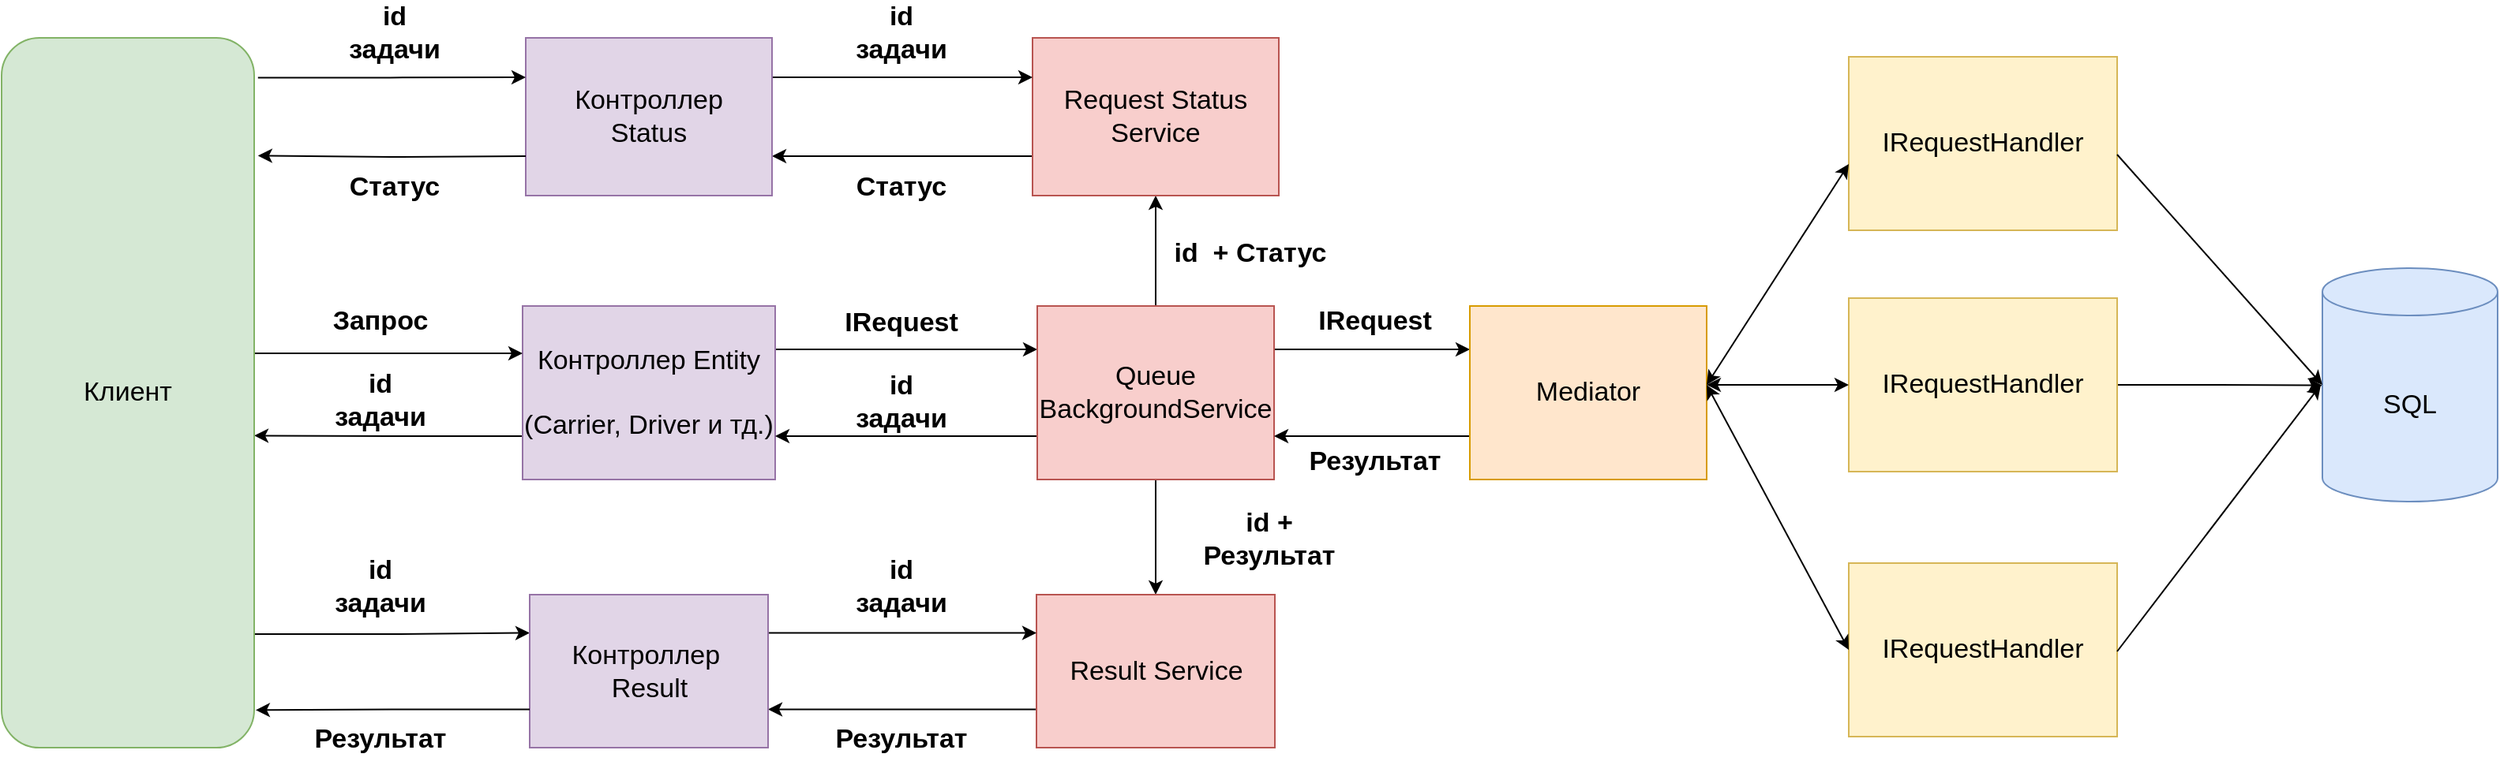 <mxfile version="26.0.6">
  <diagram name="Страница — 1" id="9NiimSxPzum7eCI0e3P5">
    <mxGraphModel dx="2049" dy="1066" grid="1" gridSize="10" guides="1" tooltips="1" connect="1" arrows="1" fold="1" page="1" pageScale="1" pageWidth="2339" pageHeight="3300" math="0" shadow="0">
      <root>
        <mxCell id="0" />
        <mxCell id="1" parent="0" />
        <mxCell id="WUC8Y3ZfEU8SXZrQRKzo-22" style="edgeStyle=orthogonalEdgeStyle;rounded=0;orthogonalLoop=1;jettySize=auto;html=1;exitX=1;exitY=0.25;exitDx=0;exitDy=0;entryX=0;entryY=0.25;entryDx=0;entryDy=0;fontSize=17;" edge="1" parent="1" source="WUC8Y3ZfEU8SXZrQRKzo-1" target="WUC8Y3ZfEU8SXZrQRKzo-12">
          <mxGeometry relative="1" as="geometry" />
        </mxCell>
        <mxCell id="WUC8Y3ZfEU8SXZrQRKzo-24" style="edgeStyle=orthogonalEdgeStyle;rounded=0;orthogonalLoop=1;jettySize=auto;html=1;exitX=0;exitY=0.75;exitDx=0;exitDy=0;fontSize=17;" edge="1" parent="1" source="WUC8Y3ZfEU8SXZrQRKzo-1">
          <mxGeometry relative="1" as="geometry">
            <mxPoint x="340" y="412.167" as="targetPoint" />
          </mxGeometry>
        </mxCell>
        <mxCell id="WUC8Y3ZfEU8SXZrQRKzo-1" value="Контроллер Entity&lt;div&gt;&lt;span style=&quot;background-color: transparent; color: light-dark(rgb(0, 0, 0), rgb(255, 255, 255));&quot;&gt;&lt;br&gt;&lt;/span&gt;&lt;/div&gt;&lt;div&gt;&lt;span style=&quot;background-color: transparent; color: light-dark(rgb(0, 0, 0), rgb(255, 255, 255));&quot;&gt;(Carrier, Driver и тд.)&lt;/span&gt;&lt;/div&gt;" style="rounded=0;whiteSpace=wrap;html=1;fontSize=17;fillColor=#e1d5e7;strokeColor=#9673a6;" vertex="1" parent="1">
          <mxGeometry x="510" y="330" width="160" height="110" as="geometry" />
        </mxCell>
        <mxCell id="WUC8Y3ZfEU8SXZrQRKzo-8" value="" style="endArrow=classic;html=1;rounded=0;fontSize=17;" edge="1" parent="1">
          <mxGeometry width="50" height="50" relative="1" as="geometry">
            <mxPoint x="340" y="360" as="sourcePoint" />
            <mxPoint x="510" y="360" as="targetPoint" />
          </mxGeometry>
        </mxCell>
        <mxCell id="WUC8Y3ZfEU8SXZrQRKzo-10" value="Запрос" style="text;html=1;align=center;verticalAlign=middle;whiteSpace=wrap;rounded=0;fontSize=17;fontStyle=1" vertex="1" parent="1">
          <mxGeometry x="390" y="325" width="60" height="30" as="geometry" />
        </mxCell>
        <mxCell id="WUC8Y3ZfEU8SXZrQRKzo-27" style="edgeStyle=orthogonalEdgeStyle;rounded=0;orthogonalLoop=1;jettySize=auto;html=1;exitX=0;exitY=0.75;exitDx=0;exitDy=0;entryX=1;entryY=0.75;entryDx=0;entryDy=0;fontSize=17;" edge="1" parent="1" source="WUC8Y3ZfEU8SXZrQRKzo-12" target="WUC8Y3ZfEU8SXZrQRKzo-1">
          <mxGeometry relative="1" as="geometry" />
        </mxCell>
        <mxCell id="WUC8Y3ZfEU8SXZrQRKzo-30" style="edgeStyle=orthogonalEdgeStyle;rounded=0;orthogonalLoop=1;jettySize=auto;html=1;exitX=1;exitY=0.25;exitDx=0;exitDy=0;entryX=0;entryY=0.25;entryDx=0;entryDy=0;fontSize=17;" edge="1" parent="1" source="WUC8Y3ZfEU8SXZrQRKzo-12" target="WUC8Y3ZfEU8SXZrQRKzo-19">
          <mxGeometry relative="1" as="geometry" />
        </mxCell>
        <mxCell id="WUC8Y3ZfEU8SXZrQRKzo-36" style="edgeStyle=orthogonalEdgeStyle;rounded=0;orthogonalLoop=1;jettySize=auto;html=1;exitX=0.5;exitY=0;exitDx=0;exitDy=0;entryX=0.5;entryY=1;entryDx=0;entryDy=0;fontSize=17;" edge="1" parent="1" source="WUC8Y3ZfEU8SXZrQRKzo-12" target="WUC8Y3ZfEU8SXZrQRKzo-34">
          <mxGeometry relative="1" as="geometry" />
        </mxCell>
        <mxCell id="WUC8Y3ZfEU8SXZrQRKzo-39" style="edgeStyle=orthogonalEdgeStyle;rounded=0;orthogonalLoop=1;jettySize=auto;html=1;exitX=0.5;exitY=1;exitDx=0;exitDy=0;entryX=0.5;entryY=0;entryDx=0;entryDy=0;fontSize=17;" edge="1" parent="1" source="WUC8Y3ZfEU8SXZrQRKzo-12" target="WUC8Y3ZfEU8SXZrQRKzo-37">
          <mxGeometry relative="1" as="geometry" />
        </mxCell>
        <mxCell id="WUC8Y3ZfEU8SXZrQRKzo-12" value="Queue BackgroundService" style="rounded=0;whiteSpace=wrap;html=1;fontSize=17;fillColor=#f8cecc;strokeColor=#b85450;" vertex="1" parent="1">
          <mxGeometry x="836" y="330" width="150" height="110" as="geometry" />
        </mxCell>
        <mxCell id="WUC8Y3ZfEU8SXZrQRKzo-15" value="IRequest" style="text;html=1;align=center;verticalAlign=middle;whiteSpace=wrap;rounded=0;fontSize=17;fontStyle=1" vertex="1" parent="1">
          <mxGeometry x="720" y="326" width="60" height="30" as="geometry" />
        </mxCell>
        <mxCell id="WUC8Y3ZfEU8SXZrQRKzo-16" value="id задачи" style="text;html=1;align=center;verticalAlign=middle;whiteSpace=wrap;rounded=0;fontSize=17;fontStyle=1" vertex="1" parent="1">
          <mxGeometry x="720" y="376" width="60" height="30" as="geometry" />
        </mxCell>
        <mxCell id="WUC8Y3ZfEU8SXZrQRKzo-11" value="id задачи" style="text;html=1;align=center;verticalAlign=middle;whiteSpace=wrap;rounded=0;fontSize=17;fontStyle=1" vertex="1" parent="1">
          <mxGeometry x="390" y="375" width="60" height="30" as="geometry" />
        </mxCell>
        <mxCell id="WUC8Y3ZfEU8SXZrQRKzo-31" style="edgeStyle=orthogonalEdgeStyle;rounded=0;orthogonalLoop=1;jettySize=auto;html=1;exitX=0;exitY=0.75;exitDx=0;exitDy=0;entryX=1;entryY=0.75;entryDx=0;entryDy=0;fontSize=17;" edge="1" parent="1" source="WUC8Y3ZfEU8SXZrQRKzo-19" target="WUC8Y3ZfEU8SXZrQRKzo-12">
          <mxGeometry relative="1" as="geometry" />
        </mxCell>
        <mxCell id="WUC8Y3ZfEU8SXZrQRKzo-19" value="Mediator" style="rounded=0;whiteSpace=wrap;html=1;fontSize=17;fillColor=#ffe6cc;strokeColor=#d79b00;" vertex="1" parent="1">
          <mxGeometry x="1110" y="330" width="150" height="110" as="geometry" />
        </mxCell>
        <mxCell id="WUC8Y3ZfEU8SXZrQRKzo-25" value="Клиент" style="rounded=1;whiteSpace=wrap;html=1;fontSize=17;fillColor=#d5e8d4;strokeColor=#82b366;" vertex="1" parent="1">
          <mxGeometry x="180" y="160" width="160" height="450" as="geometry" />
        </mxCell>
        <mxCell id="WUC8Y3ZfEU8SXZrQRKzo-26" value="IRequest" style="text;html=1;align=center;verticalAlign=middle;whiteSpace=wrap;rounded=0;fontSize=17;fontStyle=1" vertex="1" parent="1">
          <mxGeometry x="1020" y="325" width="60" height="30" as="geometry" />
        </mxCell>
        <mxCell id="WUC8Y3ZfEU8SXZrQRKzo-33" value="Результат" style="text;html=1;align=center;verticalAlign=middle;whiteSpace=wrap;rounded=0;fontSize=17;fontStyle=1" vertex="1" parent="1">
          <mxGeometry x="1020" y="414" width="60" height="30" as="geometry" />
        </mxCell>
        <mxCell id="WUC8Y3ZfEU8SXZrQRKzo-60" style="edgeStyle=orthogonalEdgeStyle;rounded=0;orthogonalLoop=1;jettySize=auto;html=1;exitX=0;exitY=0.75;exitDx=0;exitDy=0;entryX=1;entryY=0.75;entryDx=0;entryDy=0;fontSize=17;" edge="1" parent="1" source="WUC8Y3ZfEU8SXZrQRKzo-34" target="WUC8Y3ZfEU8SXZrQRKzo-58">
          <mxGeometry relative="1" as="geometry" />
        </mxCell>
        <mxCell id="WUC8Y3ZfEU8SXZrQRKzo-34" value="Request Status Service" style="rounded=0;whiteSpace=wrap;html=1;fontSize=17;fillColor=#f8cecc;strokeColor=#b85450;" vertex="1" parent="1">
          <mxGeometry x="833" y="160" width="156" height="100" as="geometry" />
        </mxCell>
        <mxCell id="WUC8Y3ZfEU8SXZrQRKzo-49" style="edgeStyle=orthogonalEdgeStyle;rounded=0;orthogonalLoop=1;jettySize=auto;html=1;exitX=0;exitY=0.75;exitDx=0;exitDy=0;entryX=1;entryY=0.75;entryDx=0;entryDy=0;fontSize=17;" edge="1" parent="1" source="WUC8Y3ZfEU8SXZrQRKzo-37" target="WUC8Y3ZfEU8SXZrQRKzo-47">
          <mxGeometry relative="1" as="geometry" />
        </mxCell>
        <mxCell id="WUC8Y3ZfEU8SXZrQRKzo-37" value="Result Service" style="rounded=0;whiteSpace=wrap;html=1;fontSize=17;fillColor=#f8cecc;strokeColor=#b85450;" vertex="1" parent="1">
          <mxGeometry x="835.5" y="513" width="151" height="97" as="geometry" />
        </mxCell>
        <mxCell id="WUC8Y3ZfEU8SXZrQRKzo-40" value="id + Результат" style="text;html=1;align=center;verticalAlign=middle;whiteSpace=wrap;rounded=0;fontSize=17;fontStyle=1" vertex="1" parent="1">
          <mxGeometry x="926" y="463" width="114" height="30" as="geometry" />
        </mxCell>
        <mxCell id="WUC8Y3ZfEU8SXZrQRKzo-41" value="id&amp;nbsp; + Статус" style="text;html=1;align=center;verticalAlign=middle;whiteSpace=wrap;rounded=0;fontSize=17;fontStyle=1" vertex="1" parent="1">
          <mxGeometry x="911" y="282" width="120" height="30" as="geometry" />
        </mxCell>
        <mxCell id="WUC8Y3ZfEU8SXZrQRKzo-48" style="edgeStyle=orthogonalEdgeStyle;rounded=0;orthogonalLoop=1;jettySize=auto;html=1;exitX=1;exitY=0.25;exitDx=0;exitDy=0;entryX=0;entryY=0.25;entryDx=0;entryDy=0;fontSize=17;" edge="1" parent="1" source="WUC8Y3ZfEU8SXZrQRKzo-47" target="WUC8Y3ZfEU8SXZrQRKzo-37">
          <mxGeometry relative="1" as="geometry" />
        </mxCell>
        <mxCell id="WUC8Y3ZfEU8SXZrQRKzo-54" style="edgeStyle=orthogonalEdgeStyle;rounded=0;orthogonalLoop=1;jettySize=auto;html=1;exitX=1.003;exitY=0.84;exitDx=0;exitDy=0;exitPerimeter=0;entryX=0;entryY=0.25;entryDx=0;entryDy=0;fontSize=17;" edge="1" parent="1" source="WUC8Y3ZfEU8SXZrQRKzo-25" target="WUC8Y3ZfEU8SXZrQRKzo-47">
          <mxGeometry relative="1" as="geometry">
            <mxPoint x="480" y="550" as="targetPoint" />
          </mxGeometry>
        </mxCell>
        <mxCell id="WUC8Y3ZfEU8SXZrQRKzo-47" value="Контроллер&amp;nbsp;&lt;div&gt;Result&lt;/div&gt;" style="rounded=0;whiteSpace=wrap;html=1;fontSize=17;fillColor=#e1d5e7;strokeColor=#9673a6;" vertex="1" parent="1">
          <mxGeometry x="514.5" y="513" width="151" height="97" as="geometry" />
        </mxCell>
        <mxCell id="WUC8Y3ZfEU8SXZrQRKzo-52" value="Результат" style="text;html=1;align=center;verticalAlign=middle;whiteSpace=wrap;rounded=0;fontSize=17;fontStyle=1" vertex="1" parent="1">
          <mxGeometry x="720" y="590" width="60" height="30" as="geometry" />
        </mxCell>
        <mxCell id="WUC8Y3ZfEU8SXZrQRKzo-53" style="edgeStyle=orthogonalEdgeStyle;rounded=0;orthogonalLoop=1;jettySize=auto;html=1;exitX=0;exitY=0.75;exitDx=0;exitDy=0;entryX=1.006;entryY=0.947;entryDx=0;entryDy=0;entryPerimeter=0;fontSize=17;" edge="1" parent="1" source="WUC8Y3ZfEU8SXZrQRKzo-47" target="WUC8Y3ZfEU8SXZrQRKzo-25">
          <mxGeometry relative="1" as="geometry" />
        </mxCell>
        <mxCell id="WUC8Y3ZfEU8SXZrQRKzo-57" value="Результат" style="text;html=1;align=center;verticalAlign=middle;whiteSpace=wrap;rounded=0;fontSize=17;fontStyle=1" vertex="1" parent="1">
          <mxGeometry x="390" y="590" width="60" height="30" as="geometry" />
        </mxCell>
        <mxCell id="WUC8Y3ZfEU8SXZrQRKzo-59" style="edgeStyle=orthogonalEdgeStyle;rounded=0;orthogonalLoop=1;jettySize=auto;html=1;exitX=1;exitY=0.25;exitDx=0;exitDy=0;entryX=0;entryY=0.25;entryDx=0;entryDy=0;fontSize=17;" edge="1" parent="1" source="WUC8Y3ZfEU8SXZrQRKzo-58" target="WUC8Y3ZfEU8SXZrQRKzo-34">
          <mxGeometry relative="1" as="geometry" />
        </mxCell>
        <mxCell id="WUC8Y3ZfEU8SXZrQRKzo-58" value="Контроллер&lt;div&gt;Status&lt;/div&gt;" style="rounded=0;whiteSpace=wrap;html=1;fontSize=17;fillColor=#e1d5e7;strokeColor=#9673a6;" vertex="1" parent="1">
          <mxGeometry x="512" y="160" width="156" height="100" as="geometry" />
        </mxCell>
        <mxCell id="WUC8Y3ZfEU8SXZrQRKzo-62" value="Статус" style="text;html=1;align=center;verticalAlign=middle;whiteSpace=wrap;rounded=0;fontSize=17;fontStyle=1" vertex="1" parent="1">
          <mxGeometry x="720" y="240" width="60" height="30" as="geometry" />
        </mxCell>
        <mxCell id="WUC8Y3ZfEU8SXZrQRKzo-63" style="edgeStyle=orthogonalEdgeStyle;rounded=0;orthogonalLoop=1;jettySize=auto;html=1;exitX=0;exitY=0.75;exitDx=0;exitDy=0;entryX=1.015;entryY=0.166;entryDx=0;entryDy=0;entryPerimeter=0;fontSize=17;" edge="1" parent="1" target="WUC8Y3ZfEU8SXZrQRKzo-25">
          <mxGeometry relative="1" as="geometry">
            <mxPoint x="512" y="235" as="sourcePoint" />
            <mxPoint x="347" y="235" as="targetPoint" />
          </mxGeometry>
        </mxCell>
        <mxCell id="WUC8Y3ZfEU8SXZrQRKzo-64" style="edgeStyle=orthogonalEdgeStyle;rounded=0;orthogonalLoop=1;jettySize=auto;html=1;exitX=1.015;exitY=0.056;exitDx=0;exitDy=0;entryX=0;entryY=0.25;entryDx=0;entryDy=0;exitPerimeter=0;fontSize=17;" edge="1" parent="1" source="WUC8Y3ZfEU8SXZrQRKzo-25">
          <mxGeometry relative="1" as="geometry">
            <mxPoint x="347" y="185" as="sourcePoint" />
            <mxPoint x="512" y="185" as="targetPoint" />
          </mxGeometry>
        </mxCell>
        <mxCell id="WUC8Y3ZfEU8SXZrQRKzo-66" value="Статус" style="text;html=1;align=center;verticalAlign=middle;whiteSpace=wrap;rounded=0;fontSize=17;fontStyle=1" vertex="1" parent="1">
          <mxGeometry x="399" y="240" width="60" height="30" as="geometry" />
        </mxCell>
        <mxCell id="WUC8Y3ZfEU8SXZrQRKzo-67" value="IRequestHandler" style="rounded=0;whiteSpace=wrap;html=1;fontSize=17;fillColor=#fff2cc;strokeColor=#d6b656;" vertex="1" parent="1">
          <mxGeometry x="1350" y="172" width="170" height="110" as="geometry" />
        </mxCell>
        <mxCell id="WUC8Y3ZfEU8SXZrQRKzo-83" style="edgeStyle=orthogonalEdgeStyle;rounded=0;orthogonalLoop=1;jettySize=auto;html=1;exitX=1;exitY=0.5;exitDx=0;exitDy=0;fontSize=17;" edge="1" parent="1" source="WUC8Y3ZfEU8SXZrQRKzo-72">
          <mxGeometry relative="1" as="geometry">
            <mxPoint x="1650" y="380.333" as="targetPoint" />
          </mxGeometry>
        </mxCell>
        <mxCell id="WUC8Y3ZfEU8SXZrQRKzo-72" value="IRequestHandler" style="rounded=0;whiteSpace=wrap;html=1;fontSize=17;fillColor=#fff2cc;strokeColor=#d6b656;" vertex="1" parent="1">
          <mxGeometry x="1350" y="325" width="170" height="110" as="geometry" />
        </mxCell>
        <mxCell id="WUC8Y3ZfEU8SXZrQRKzo-73" value="IRequestHandler" style="rounded=0;whiteSpace=wrap;html=1;fontSize=17;fillColor=#fff2cc;strokeColor=#d6b656;" vertex="1" parent="1">
          <mxGeometry x="1350" y="493" width="170" height="110" as="geometry" />
        </mxCell>
        <mxCell id="WUC8Y3ZfEU8SXZrQRKzo-74" value="" style="endArrow=classic;startArrow=classic;html=1;rounded=0;entryX=0;entryY=0.618;entryDx=0;entryDy=0;entryPerimeter=0;fontSize=17;" edge="1" parent="1" target="WUC8Y3ZfEU8SXZrQRKzo-67">
          <mxGeometry width="50" height="50" relative="1" as="geometry">
            <mxPoint x="1260" y="380" as="sourcePoint" />
            <mxPoint x="1310" y="330" as="targetPoint" />
          </mxGeometry>
        </mxCell>
        <mxCell id="WUC8Y3ZfEU8SXZrQRKzo-77" value="" style="endArrow=classic;startArrow=classic;html=1;rounded=0;entryX=0;entryY=0.5;entryDx=0;entryDy=0;fontSize=17;" edge="1" parent="1" target="WUC8Y3ZfEU8SXZrQRKzo-72">
          <mxGeometry width="50" height="50" relative="1" as="geometry">
            <mxPoint x="1260" y="380" as="sourcePoint" />
            <mxPoint x="1310" y="330" as="targetPoint" />
          </mxGeometry>
        </mxCell>
        <mxCell id="WUC8Y3ZfEU8SXZrQRKzo-78" value="" style="endArrow=classic;startArrow=classic;html=1;rounded=0;entryX=0;entryY=0.5;entryDx=0;entryDy=0;fontSize=17;" edge="1" parent="1" target="WUC8Y3ZfEU8SXZrQRKzo-73">
          <mxGeometry width="50" height="50" relative="1" as="geometry">
            <mxPoint x="1260" y="380" as="sourcePoint" />
            <mxPoint x="1310" y="330" as="targetPoint" />
          </mxGeometry>
        </mxCell>
        <mxCell id="WUC8Y3ZfEU8SXZrQRKzo-79" value="SQL" style="shape=cylinder3;whiteSpace=wrap;html=1;boundedLbl=1;backgroundOutline=1;size=15;fontSize=17;fillColor=#dae8fc;strokeColor=#6c8ebf;" vertex="1" parent="1">
          <mxGeometry x="1650" y="306" width="111" height="148" as="geometry" />
        </mxCell>
        <mxCell id="WUC8Y3ZfEU8SXZrQRKzo-82" value="" style="endArrow=classic;html=1;rounded=0;entryX=0;entryY=0.5;entryDx=0;entryDy=0;entryPerimeter=0;fontSize=17;" edge="1" parent="1" target="WUC8Y3ZfEU8SXZrQRKzo-79">
          <mxGeometry width="50" height="50" relative="1" as="geometry">
            <mxPoint x="1520" y="234" as="sourcePoint" />
            <mxPoint x="1570" y="184" as="targetPoint" />
          </mxGeometry>
        </mxCell>
        <mxCell id="WUC8Y3ZfEU8SXZrQRKzo-84" value="" style="endArrow=classic;html=1;rounded=0;fontSize=17;" edge="1" parent="1">
          <mxGeometry width="50" height="50" relative="1" as="geometry">
            <mxPoint x="1520" y="549" as="sourcePoint" />
            <mxPoint x="1649" y="380" as="targetPoint" />
          </mxGeometry>
        </mxCell>
        <mxCell id="WUC8Y3ZfEU8SXZrQRKzo-85" value="id задачи" style="text;html=1;align=center;verticalAlign=middle;whiteSpace=wrap;rounded=0;fontSize=17;fontStyle=1" vertex="1" parent="1">
          <mxGeometry x="390" y="493" width="60" height="30" as="geometry" />
        </mxCell>
        <mxCell id="WUC8Y3ZfEU8SXZrQRKzo-86" value="id задачи" style="text;html=1;align=center;verticalAlign=middle;whiteSpace=wrap;rounded=0;fontSize=17;fontStyle=1" vertex="1" parent="1">
          <mxGeometry x="720" y="493" width="60" height="30" as="geometry" />
        </mxCell>
        <mxCell id="WUC8Y3ZfEU8SXZrQRKzo-87" value="id задачи" style="text;html=1;align=center;verticalAlign=middle;whiteSpace=wrap;rounded=0;fontSize=17;fontStyle=1" vertex="1" parent="1">
          <mxGeometry x="399" y="142" width="60" height="30" as="geometry" />
        </mxCell>
        <mxCell id="WUC8Y3ZfEU8SXZrQRKzo-88" value="id задачи" style="text;html=1;align=center;verticalAlign=middle;whiteSpace=wrap;rounded=0;fontSize=17;fontStyle=1" vertex="1" parent="1">
          <mxGeometry x="720" y="142" width="60" height="30" as="geometry" />
        </mxCell>
      </root>
    </mxGraphModel>
  </diagram>
</mxfile>
